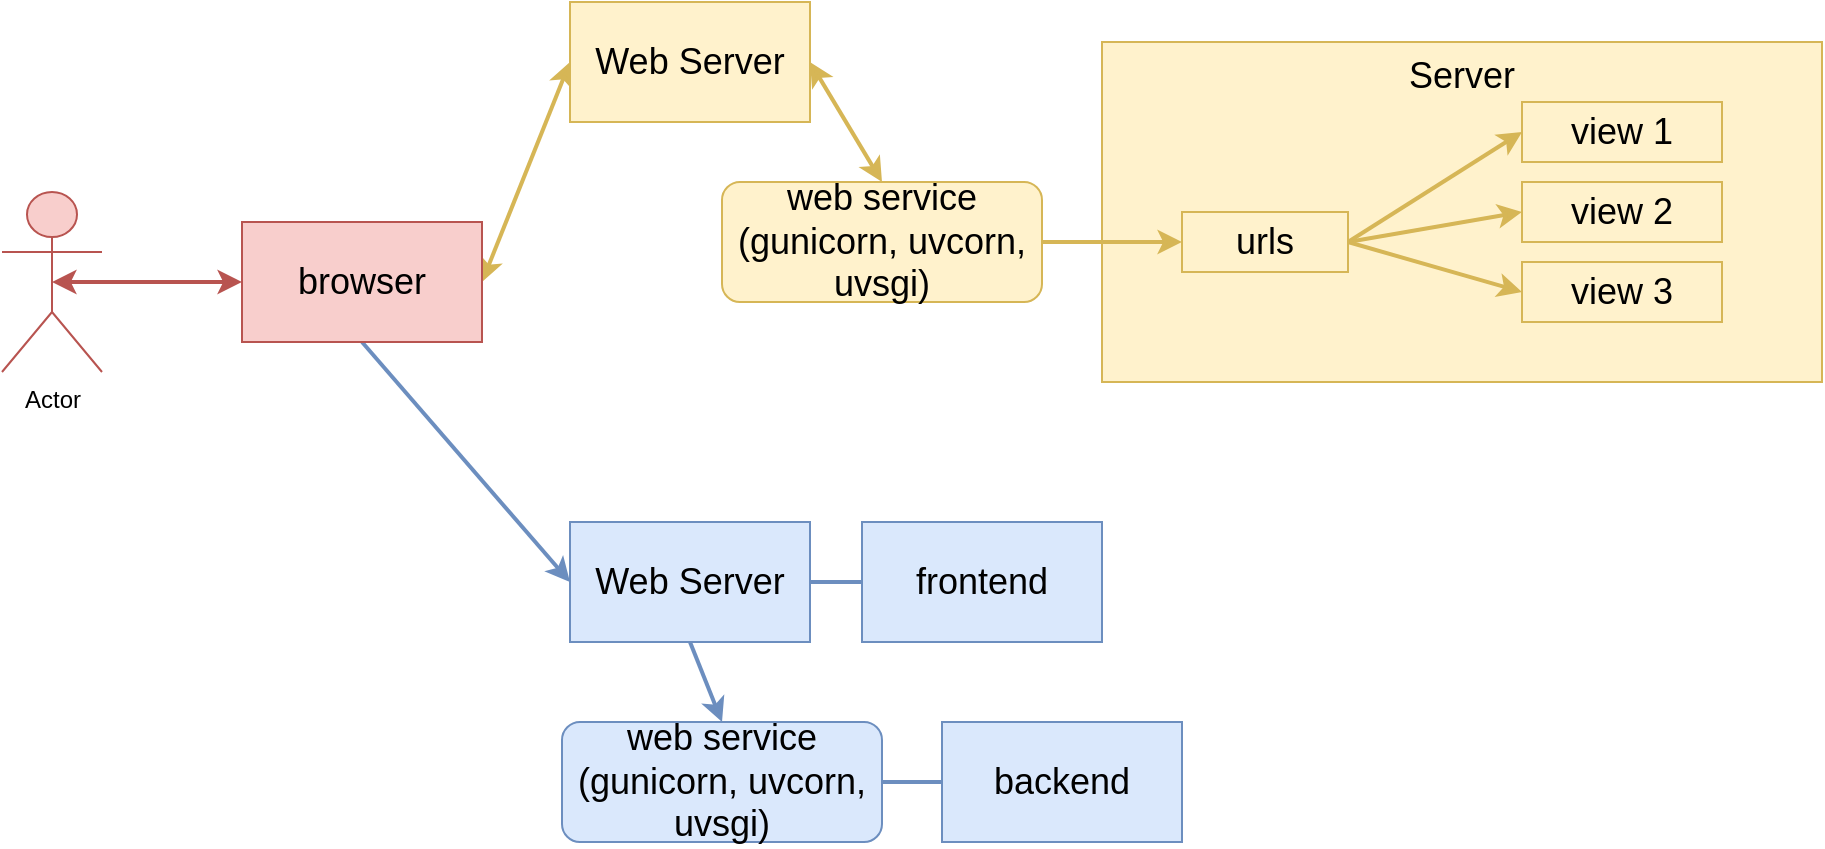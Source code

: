 <mxfile version="13.7.9" type="device" pages="2"><diagram id="U-S6fQeejitZmvB1tBCj" name="Page-1"><mxGraphModel dx="946" dy="672" grid="1" gridSize="10" guides="1" tooltips="1" connect="1" arrows="1" fold="1" page="1" pageScale="1" pageWidth="827" pageHeight="1169" math="0" shadow="0"><root><mxCell id="0"/><mxCell id="1" parent="0"/><mxCell id="vmwh65d02jAyTMumzaUt-4" style="rounded=0;orthogonalLoop=1;jettySize=auto;html=1;exitX=0.5;exitY=0.5;exitDx=0;exitDy=0;exitPerimeter=0;entryX=0;entryY=0.5;entryDx=0;entryDy=0;fontSize=18;strokeWidth=2;startArrow=classic;startFill=1;fillColor=#f8cecc;strokeColor=#b85450;" edge="1" parent="1" source="vmwh65d02jAyTMumzaUt-1" target="vmwh65d02jAyTMumzaUt-3"><mxGeometry relative="1" as="geometry"/></mxCell><mxCell id="vmwh65d02jAyTMumzaUt-1" value="Actor" style="shape=umlActor;verticalLabelPosition=bottom;verticalAlign=top;html=1;outlineConnect=0;fillColor=#f8cecc;strokeColor=#b85450;" vertex="1" parent="1"><mxGeometry x="70" y="145" width="50" height="90" as="geometry"/></mxCell><mxCell id="vmwh65d02jAyTMumzaUt-2" value="Server" style="rounded=0;whiteSpace=wrap;html=1;fontSize=18;verticalAlign=top;fillColor=#fff2cc;strokeColor=#d6b656;" vertex="1" parent="1"><mxGeometry x="620" y="70" width="360" height="170" as="geometry"/></mxCell><mxCell id="vmwh65d02jAyTMumzaUt-6" style="edgeStyle=none;rounded=0;orthogonalLoop=1;jettySize=auto;html=1;exitX=1;exitY=0.5;exitDx=0;exitDy=0;entryX=0;entryY=0.5;entryDx=0;entryDy=0;strokeWidth=2;fontSize=18;startArrow=classic;startFill=1;fillColor=#fff2cc;strokeColor=#d6b656;" edge="1" parent="1" source="vmwh65d02jAyTMumzaUt-3" target="vmwh65d02jAyTMumzaUt-5"><mxGeometry relative="1" as="geometry"/></mxCell><mxCell id="vmwh65d02jAyTMumzaUt-19" style="edgeStyle=none;rounded=0;orthogonalLoop=1;jettySize=auto;html=1;exitX=0.5;exitY=1;exitDx=0;exitDy=0;entryX=0;entryY=0.5;entryDx=0;entryDy=0;startArrow=none;startFill=0;endArrow=classic;endFill=1;strokeWidth=2;fontSize=18;fillColor=#dae8fc;strokeColor=#6c8ebf;" edge="1" parent="1" source="vmwh65d02jAyTMumzaUt-3" target="vmwh65d02jAyTMumzaUt-18"><mxGeometry relative="1" as="geometry"/></mxCell><mxCell id="vmwh65d02jAyTMumzaUt-3" value="browser" style="rounded=0;whiteSpace=wrap;html=1;fontSize=18;fillColor=#f8cecc;strokeColor=#b85450;" vertex="1" parent="1"><mxGeometry x="190" y="160" width="120" height="60" as="geometry"/></mxCell><mxCell id="vmwh65d02jAyTMumzaUt-7" style="edgeStyle=none;rounded=0;orthogonalLoop=1;jettySize=auto;html=1;exitX=1;exitY=0.5;exitDx=0;exitDy=0;strokeWidth=2;fontSize=18;entryX=0.5;entryY=0;entryDx=0;entryDy=0;startArrow=classic;startFill=1;fillColor=#fff2cc;strokeColor=#d6b656;" edge="1" parent="1" source="vmwh65d02jAyTMumzaUt-5" target="vmwh65d02jAyTMumzaUt-8"><mxGeometry relative="1" as="geometry"><mxPoint x="580" y="90" as="targetPoint"/></mxGeometry></mxCell><mxCell id="vmwh65d02jAyTMumzaUt-5" value="Web Server" style="rounded=0;whiteSpace=wrap;html=1;fontSize=18;fillColor=#fff2cc;strokeColor=#d6b656;" vertex="1" parent="1"><mxGeometry x="354" y="50" width="120" height="60" as="geometry"/></mxCell><mxCell id="vmwh65d02jAyTMumzaUt-14" style="edgeStyle=none;rounded=0;orthogonalLoop=1;jettySize=auto;html=1;exitX=1;exitY=0.5;exitDx=0;exitDy=0;entryX=0;entryY=0.5;entryDx=0;entryDy=0;startArrow=none;startFill=0;endArrow=classic;endFill=1;strokeWidth=2;fontSize=18;fillColor=#fff2cc;strokeColor=#d6b656;" edge="1" parent="1" source="vmwh65d02jAyTMumzaUt-8" target="vmwh65d02jAyTMumzaUt-10"><mxGeometry relative="1" as="geometry"/></mxCell><mxCell id="vmwh65d02jAyTMumzaUt-8" value="web service&lt;br&gt;(gunicorn, uvcorn, uvsgi)" style="rounded=1;whiteSpace=wrap;html=1;fontSize=18;fillColor=#fff2cc;strokeColor=#d6b656;" vertex="1" parent="1"><mxGeometry x="430" y="140" width="160" height="60" as="geometry"/></mxCell><mxCell id="vmwh65d02jAyTMumzaUt-15" style="edgeStyle=none;rounded=0;orthogonalLoop=1;jettySize=auto;html=1;exitX=1;exitY=0.5;exitDx=0;exitDy=0;entryX=0;entryY=0.5;entryDx=0;entryDy=0;startArrow=none;startFill=0;endArrow=classic;endFill=1;strokeWidth=2;fontSize=18;fillColor=#fff2cc;strokeColor=#d6b656;" edge="1" parent="1" source="vmwh65d02jAyTMumzaUt-10" target="vmwh65d02jAyTMumzaUt-11"><mxGeometry relative="1" as="geometry"/></mxCell><mxCell id="vmwh65d02jAyTMumzaUt-16" style="edgeStyle=none;rounded=0;orthogonalLoop=1;jettySize=auto;html=1;exitX=1;exitY=0.5;exitDx=0;exitDy=0;entryX=0;entryY=0.5;entryDx=0;entryDy=0;startArrow=none;startFill=0;endArrow=classic;endFill=1;strokeWidth=2;fontSize=18;fillColor=#fff2cc;strokeColor=#d6b656;" edge="1" parent="1" source="vmwh65d02jAyTMumzaUt-10" target="vmwh65d02jAyTMumzaUt-12"><mxGeometry relative="1" as="geometry"/></mxCell><mxCell id="vmwh65d02jAyTMumzaUt-17" style="edgeStyle=none;rounded=0;orthogonalLoop=1;jettySize=auto;html=1;exitX=1;exitY=0.5;exitDx=0;exitDy=0;entryX=0;entryY=0.5;entryDx=0;entryDy=0;startArrow=none;startFill=0;endArrow=classic;endFill=1;strokeWidth=2;fontSize=18;fillColor=#fff2cc;strokeColor=#d6b656;" edge="1" parent="1" source="vmwh65d02jAyTMumzaUt-10" target="vmwh65d02jAyTMumzaUt-13"><mxGeometry relative="1" as="geometry"/></mxCell><mxCell id="vmwh65d02jAyTMumzaUt-10" value="urls" style="rounded=0;whiteSpace=wrap;html=1;fontSize=18;fillColor=#fff2cc;strokeColor=#d6b656;" vertex="1" parent="1"><mxGeometry x="660" y="155" width="83" height="30" as="geometry"/></mxCell><mxCell id="vmwh65d02jAyTMumzaUt-11" value="view 1" style="rounded=0;whiteSpace=wrap;html=1;fontSize=18;fillColor=#fff2cc;strokeColor=#d6b656;" vertex="1" parent="1"><mxGeometry x="830" y="100" width="100" height="30" as="geometry"/></mxCell><mxCell id="vmwh65d02jAyTMumzaUt-12" value="view 2" style="rounded=0;whiteSpace=wrap;html=1;fontSize=18;fillColor=#fff2cc;strokeColor=#d6b656;" vertex="1" parent="1"><mxGeometry x="830" y="140" width="100" height="30" as="geometry"/></mxCell><mxCell id="vmwh65d02jAyTMumzaUt-13" value="view 3" style="rounded=0;whiteSpace=wrap;html=1;fontSize=18;fillColor=#fff2cc;strokeColor=#d6b656;" vertex="1" parent="1"><mxGeometry x="830" y="180" width="100" height="30" as="geometry"/></mxCell><mxCell id="vmwh65d02jAyTMumzaUt-21" style="edgeStyle=none;rounded=0;orthogonalLoop=1;jettySize=auto;html=1;exitX=1;exitY=0.5;exitDx=0;exitDy=0;entryX=0;entryY=0.5;entryDx=0;entryDy=0;startArrow=none;startFill=0;endArrow=none;endFill=0;strokeWidth=2;fontSize=18;fillColor=#dae8fc;strokeColor=#6c8ebf;" edge="1" parent="1" source="vmwh65d02jAyTMumzaUt-18" target="vmwh65d02jAyTMumzaUt-20"><mxGeometry relative="1" as="geometry"/></mxCell><mxCell id="vmwh65d02jAyTMumzaUt-23" style="edgeStyle=none;rounded=0;orthogonalLoop=1;jettySize=auto;html=1;exitX=0.5;exitY=1;exitDx=0;exitDy=0;entryX=0.5;entryY=0;entryDx=0;entryDy=0;startArrow=none;startFill=0;endArrow=classic;endFill=1;strokeWidth=2;fontSize=18;fillColor=#dae8fc;strokeColor=#6c8ebf;" edge="1" parent="1" source="vmwh65d02jAyTMumzaUt-18" target="vmwh65d02jAyTMumzaUt-22"><mxGeometry relative="1" as="geometry"/></mxCell><mxCell id="vmwh65d02jAyTMumzaUt-18" value="Web Server" style="rounded=0;whiteSpace=wrap;html=1;fontSize=18;fillColor=#dae8fc;strokeColor=#6c8ebf;" vertex="1" parent="1"><mxGeometry x="354" y="310" width="120" height="60" as="geometry"/></mxCell><mxCell id="vmwh65d02jAyTMumzaUt-20" value="frontend" style="rounded=0;whiteSpace=wrap;html=1;fontSize=18;fillColor=#dae8fc;strokeColor=#6c8ebf;" vertex="1" parent="1"><mxGeometry x="500" y="310" width="120" height="60" as="geometry"/></mxCell><mxCell id="vmwh65d02jAyTMumzaUt-25" style="edgeStyle=none;rounded=0;orthogonalLoop=1;jettySize=auto;html=1;exitX=1;exitY=0.5;exitDx=0;exitDy=0;entryX=0;entryY=0.5;entryDx=0;entryDy=0;startArrow=none;startFill=0;endArrow=none;endFill=0;strokeWidth=2;fontSize=18;fillColor=#dae8fc;strokeColor=#6c8ebf;" edge="1" parent="1" source="vmwh65d02jAyTMumzaUt-22" target="vmwh65d02jAyTMumzaUt-24"><mxGeometry relative="1" as="geometry"/></mxCell><mxCell id="vmwh65d02jAyTMumzaUt-22" value="web service&lt;br&gt;(gunicorn, uvcorn, uvsgi)" style="rounded=1;whiteSpace=wrap;html=1;fontSize=18;fillColor=#dae8fc;strokeColor=#6c8ebf;" vertex="1" parent="1"><mxGeometry x="350" y="410" width="160" height="60" as="geometry"/></mxCell><mxCell id="vmwh65d02jAyTMumzaUt-24" value="backend" style="rounded=0;whiteSpace=wrap;html=1;fontSize=18;fillColor=#dae8fc;strokeColor=#6c8ebf;" vertex="1" parent="1"><mxGeometry x="540" y="410" width="120" height="60" as="geometry"/></mxCell></root></mxGraphModel></diagram><diagram id="rTcqhED26qdEWwaJsRBJ" name="design"><mxGraphModel dx="946" dy="672" grid="1" gridSize="10" guides="1" tooltips="1" connect="1" arrows="1" fold="1" page="1" pageScale="1" pageWidth="827" pageHeight="1169" math="0" shadow="0"><root><mxCell id="1zD3VRBWJFAxYLIo90Nj-0"/><mxCell id="1zD3VRBWJFAxYLIo90Nj-1" parent="1zD3VRBWJFAxYLIo90Nj-0"/><mxCell id="1zD3VRBWJFAxYLIo90Nj-3" value="Classroom" style="text;html=1;strokeColor=none;fillColor=none;align=center;verticalAlign=middle;whiteSpace=wrap;rounded=0;fontSize=38;fontStyle=5" vertex="1" parent="1zD3VRBWJFAxYLIo90Nj-1"><mxGeometry x="199" y="70" width="110" height="20" as="geometry"/></mxCell><mxCell id="1zD3VRBWJFAxYLIo90Nj-4" value="&lt;b&gt;Students:&lt;/b&gt;&lt;br&gt;&lt;br&gt;- Dan&lt;br&gt;- Sue&lt;br&gt;- Jan" style="text;html=1;fillColor=none;align=left;verticalAlign=middle;whiteSpace=wrap;rounded=0;fontSize=18;strokeColor=#000000;" vertex="1" parent="1zD3VRBWJFAxYLIo90Nj-1"><mxGeometry x="140" y="120" width="120" height="100" as="geometry"/></mxCell><mxCell id="1zD3VRBWJFAxYLIo90Nj-6" value="&lt;b&gt;Subjects:&lt;/b&gt;&lt;br&gt;&lt;br&gt;- Math&lt;br&gt;- Physics&lt;br&gt;- Drawing" style="text;html=1;fillColor=none;align=left;verticalAlign=middle;whiteSpace=wrap;rounded=0;fontSize=18;strokeColor=#000000;" vertex="1" parent="1zD3VRBWJFAxYLIo90Nj-1"><mxGeometry x="260" y="120" width="120" height="100" as="geometry"/></mxCell><mxCell id="1zD3VRBWJFAxYLIo90Nj-8" value="" style="shape=internalStorage;whiteSpace=wrap;html=1;backgroundOutline=1;fontSize=18;align=left;dx=60;dy=40;" vertex="1" parent="1zD3VRBWJFAxYLIo90Nj-1"><mxGeometry x="140" y="220" width="326" height="180" as="geometry"/></mxCell><mxCell id="1zD3VRBWJFAxYLIo90Nj-9" value="Math Physics Drawing" style="text;html=1;strokeColor=none;fillColor=none;align=center;verticalAlign=middle;whiteSpace=wrap;rounded=0;fontSize=18;" vertex="1" parent="1zD3VRBWJFAxYLIo90Nj-1"><mxGeometry x="220" y="230" width="200" height="20" as="geometry"/></mxCell><mxCell id="1zD3VRBWJFAxYLIo90Nj-10" value="&lt;span style=&quot;text-align: left&quot;&gt;Dan&lt;/span&gt;&lt;br style=&quot;text-align: left&quot;&gt;&lt;br style=&quot;text-align: left&quot;&gt;&lt;span style=&quot;text-align: left&quot;&gt;Sue&lt;/span&gt;&lt;br style=&quot;text-align: left&quot;&gt;&lt;br style=&quot;text-align: left&quot;&gt;&lt;span style=&quot;text-align: left&quot;&gt;Jan&lt;/span&gt;" style="text;html=1;strokeColor=none;fillColor=none;align=center;verticalAlign=middle;whiteSpace=wrap;rounded=0;fontSize=18;" vertex="1" parent="1zD3VRBWJFAxYLIo90Nj-1"><mxGeometry x="150" y="320" width="40" height="20" as="geometry"/></mxCell><mxCell id="1zD3VRBWJFAxYLIo90Nj-11" value="1" style="text;html=1;strokeColor=none;fillColor=none;align=center;verticalAlign=middle;whiteSpace=wrap;rounded=0;fontSize=18;" vertex="1" parent="1zD3VRBWJFAxYLIo90Nj-1"><mxGeometry x="220" y="275" width="40" height="20" as="geometry"/></mxCell><mxCell id="1zD3VRBWJFAxYLIo90Nj-12" value="2&lt;span style=&quot;color: rgba(0 , 0 , 0 , 0) ; font-family: monospace ; font-size: 0px&quot;&gt;%3CmxGraphModel%3E%3Croot%3E%3CmxCell%20id%3D%220%22%2F%3E%3CmxCell%20id%3D%221%22%20parent%3D%220%22%2F%3E%3CmxCell%20id%3D%222%22%20value%3D%221%22%20style%3D%22text%3Bhtml%3D1%3BstrokeColor%3Dnone%3BfillColor%3Dnone%3Balign%3Dcenter%3BverticalAlign%3Dmiddle%3BwhiteSpace%3Dwrap%3Brounded%3D0%3BfontSize%3D18%3B%22%20vertex%3D%221%22%20parent%3D%221%22%3E%3CmxGeometry%20x%3D%22230%22%20y%3D%22295%22%20width%3D%2240%22%20height%3D%2220%22%20as%3D%22geometry%22%2F%3E%3C%2FmxCell%3E%3C%2Froot%3E%3C%2FmxGraphModel%3E&lt;/span&gt;" style="text;html=1;strokeColor=none;fillColor=none;align=center;verticalAlign=middle;whiteSpace=wrap;rounded=0;fontSize=18;" vertex="1" parent="1zD3VRBWJFAxYLIo90Nj-1"><mxGeometry x="283" y="275" width="40" height="20" as="geometry"/></mxCell><mxCell id="1zD3VRBWJFAxYLIo90Nj-13" value="3" style="text;html=1;strokeColor=none;fillColor=none;align=center;verticalAlign=middle;whiteSpace=wrap;rounded=0;fontSize=18;" vertex="1" parent="1zD3VRBWJFAxYLIo90Nj-1"><mxGeometry x="360" y="275" width="40" height="20" as="geometry"/></mxCell><mxCell id="1zD3VRBWJFAxYLIo90Nj-15" value="1" style="text;html=1;strokeColor=none;fillColor=none;align=center;verticalAlign=middle;whiteSpace=wrap;rounded=0;fontSize=18;" vertex="1" parent="1zD3VRBWJFAxYLIo90Nj-1"><mxGeometry x="220" y="320" width="40" height="20" as="geometry"/></mxCell><mxCell id="1zD3VRBWJFAxYLIo90Nj-16" value="2&lt;span style=&quot;color: rgba(0 , 0 , 0 , 0) ; font-family: monospace ; font-size: 0px&quot;&gt;%3CmxGraphModel%3E%3Croot%3E%3CmxCell%20id%3D%220%22%2F%3E%3CmxCell%20id%3D%221%22%20parent%3D%220%22%2F%3E%3CmxCell%20id%3D%222%22%20value%3D%221%22%20style%3D%22text%3Bhtml%3D1%3BstrokeColor%3Dnone%3BfillColor%3Dnone%3Balign%3Dcenter%3BverticalAlign%3Dmiddle%3BwhiteSpace%3Dwrap%3Brounded%3D0%3BfontSize%3D18%3B%22%20vertex%3D%221%22%20parent%3D%221%22%3E%3CmxGeometry%20x%3D%22230%22%20y%3D%22295%22%20width%3D%2240%22%20height%3D%2220%22%20as%3D%22geometry%22%2F%3E%3C%2FmxCell%3E%3C%2Froot%3E%3C%2FmxGraphModel%3E&lt;/span&gt;" style="text;html=1;strokeColor=none;fillColor=none;align=center;verticalAlign=middle;whiteSpace=wrap;rounded=0;fontSize=18;" vertex="1" parent="1zD3VRBWJFAxYLIo90Nj-1"><mxGeometry x="283" y="320" width="40" height="20" as="geometry"/></mxCell><mxCell id="1zD3VRBWJFAxYLIo90Nj-17" value="3" style="text;html=1;strokeColor=none;fillColor=none;align=center;verticalAlign=middle;whiteSpace=wrap;rounded=0;fontSize=18;" vertex="1" parent="1zD3VRBWJFAxYLIo90Nj-1"><mxGeometry x="360" y="320" width="40" height="20" as="geometry"/></mxCell><mxCell id="1zD3VRBWJFAxYLIo90Nj-18" value="1" style="text;html=1;strokeColor=none;fillColor=none;align=center;verticalAlign=middle;whiteSpace=wrap;rounded=0;fontSize=18;" vertex="1" parent="1zD3VRBWJFAxYLIo90Nj-1"><mxGeometry x="224" y="370" width="40" height="20" as="geometry"/></mxCell><mxCell id="1zD3VRBWJFAxYLIo90Nj-19" value="2&lt;span style=&quot;color: rgba(0 , 0 , 0 , 0) ; font-family: monospace ; font-size: 0px&quot;&gt;%3CmxGraphModel%3E%3Croot%3E%3CmxCell%20id%3D%220%22%2F%3E%3CmxCell%20id%3D%221%22%20parent%3D%220%22%2F%3E%3CmxCell%20id%3D%222%22%20value%3D%221%22%20style%3D%22text%3Bhtml%3D1%3BstrokeColor%3Dnone%3BfillColor%3Dnone%3Balign%3Dcenter%3BverticalAlign%3Dmiddle%3BwhiteSpace%3Dwrap%3Brounded%3D0%3BfontSize%3D18%3B%22%20vertex%3D%221%22%20parent%3D%221%22%3E%3CmxGeometry%20x%3D%22230%22%20y%3D%22295%22%20width%3D%2240%22%20height%3D%2220%22%20as%3D%22geometry%22%2F%3E%3C%2FmxCell%3E%3C%2Froot%3E%3C%2FmxGraphModel%3E&lt;/span&gt;" style="text;html=1;strokeColor=none;fillColor=none;align=center;verticalAlign=middle;whiteSpace=wrap;rounded=0;fontSize=18;" vertex="1" parent="1zD3VRBWJFAxYLIo90Nj-1"><mxGeometry x="287" y="370" width="40" height="20" as="geometry"/></mxCell><mxCell id="1zD3VRBWJFAxYLIo90Nj-20" value="3" style="text;html=1;strokeColor=none;fillColor=none;align=center;verticalAlign=middle;whiteSpace=wrap;rounded=0;fontSize=18;" vertex="1" parent="1zD3VRBWJFAxYLIo90Nj-1"><mxGeometry x="364" y="370" width="40" height="20" as="geometry"/></mxCell><mxCell id="1zD3VRBWJFAxYLIo90Nj-21" value="" style="rounded=0;whiteSpace=wrap;html=1;fontSize=38;align=left;fillColor=#e1d5e7;strokeColor=#9673a6;" vertex="1" parent="1zD3VRBWJFAxYLIo90Nj-1"><mxGeometry x="140" y="400" width="150" height="130" as="geometry"/></mxCell><mxCell id="1zD3VRBWJFAxYLIo90Nj-22" value="Add student" style="text;html=1;strokeColor=none;fillColor=none;align=center;verticalAlign=middle;whiteSpace=wrap;rounded=0;fontSize=18;" vertex="1" parent="1zD3VRBWJFAxYLIo90Nj-1"><mxGeometry x="143" y="410" width="110" height="20" as="geometry"/></mxCell><mxCell id="1zD3VRBWJFAxYLIo90Nj-23" value="student name:" style="rounded=0;whiteSpace=wrap;html=1;fontSize=18;align=left;fillColor=#dae8fc;strokeColor=#6c8ebf;" vertex="1" parent="1zD3VRBWJFAxYLIo90Nj-1"><mxGeometry x="153" y="450" width="120" height="30" as="geometry"/></mxCell><mxCell id="1zD3VRBWJFAxYLIo90Nj-24" value="Save" style="rounded=1;whiteSpace=wrap;html=1;fontSize=18;align=center;fillColor=#f5f5f5;strokeColor=#666666;fontColor=#333333;" vertex="1" parent="1zD3VRBWJFAxYLIo90Nj-1"><mxGeometry x="155" y="490" width="120" height="30" as="geometry"/></mxCell><mxCell id="1zD3VRBWJFAxYLIo90Nj-29" value="" style="rounded=0;whiteSpace=wrap;html=1;fontSize=38;align=left;fillColor=#e1d5e7;strokeColor=#9673a6;" vertex="1" parent="1zD3VRBWJFAxYLIo90Nj-1"><mxGeometry x="290" y="400" width="150" height="130" as="geometry"/></mxCell><mxCell id="1zD3VRBWJFAxYLIo90Nj-30" value="Add subject" style="text;html=1;strokeColor=none;fillColor=none;align=center;verticalAlign=middle;whiteSpace=wrap;rounded=0;fontSize=18;" vertex="1" parent="1zD3VRBWJFAxYLIo90Nj-1"><mxGeometry x="293" y="410" width="110" height="20" as="geometry"/></mxCell><mxCell id="1zD3VRBWJFAxYLIo90Nj-31" value="subject name:" style="rounded=0;whiteSpace=wrap;html=1;fontSize=18;align=left;fillColor=#dae8fc;strokeColor=#6c8ebf;" vertex="1" parent="1zD3VRBWJFAxYLIo90Nj-1"><mxGeometry x="303" y="450" width="120" height="30" as="geometry"/></mxCell><mxCell id="1zD3VRBWJFAxYLIo90Nj-32" value="Save" style="rounded=1;whiteSpace=wrap;html=1;fontSize=18;align=center;fillColor=#f5f5f5;strokeColor=#666666;fontColor=#333333;" vertex="1" parent="1zD3VRBWJFAxYLIo90Nj-1"><mxGeometry x="305" y="490" width="120" height="30" as="geometry"/></mxCell><mxCell id="1zD3VRBWJFAxYLIo90Nj-34" value="" style="rounded=0;whiteSpace=wrap;html=1;fontSize=38;align=left;fillColor=#e1d5e7;strokeColor=#9673a6;" vertex="1" parent="1zD3VRBWJFAxYLIo90Nj-1"><mxGeometry x="140" y="530" width="150" height="190" as="geometry"/></mxCell><mxCell id="1zD3VRBWJFAxYLIo90Nj-35" value="Set mark" style="text;html=1;strokeColor=none;fillColor=none;align=center;verticalAlign=middle;whiteSpace=wrap;rounded=0;fontSize=18;" vertex="1" parent="1zD3VRBWJFAxYLIo90Nj-1"><mxGeometry x="145" y="530" width="110" height="20" as="geometry"/></mxCell><mxCell id="1zD3VRBWJFAxYLIo90Nj-36" value="student" style="rounded=0;whiteSpace=wrap;html=1;fontSize=18;align=left;fillColor=#fff2cc;strokeColor=#d6b656;" vertex="1" parent="1zD3VRBWJFAxYLIo90Nj-1"><mxGeometry x="153" y="560" width="120" height="30" as="geometry"/></mxCell><mxCell id="1zD3VRBWJFAxYLIo90Nj-37" value="Save" style="rounded=1;whiteSpace=wrap;html=1;fontSize=18;align=center;fillColor=#f5f5f5;strokeColor=#666666;fontColor=#333333;" vertex="1" parent="1zD3VRBWJFAxYLIo90Nj-1"><mxGeometry x="155" y="680" width="120" height="30" as="geometry"/></mxCell><mxCell id="1zD3VRBWJFAxYLIo90Nj-38" value="subject" style="rounded=0;whiteSpace=wrap;html=1;fontSize=18;align=left;fillColor=#fff2cc;strokeColor=#d6b656;" vertex="1" parent="1zD3VRBWJFAxYLIo90Nj-1"><mxGeometry x="153" y="600" width="120" height="30" as="geometry"/></mxCell><mxCell id="1zD3VRBWJFAxYLIo90Nj-39" value="mark" style="rounded=0;whiteSpace=wrap;html=1;fontSize=18;align=left;fillColor=#dae8fc;strokeColor=#6c8ebf;" vertex="1" parent="1zD3VRBWJFAxYLIo90Nj-1"><mxGeometry x="153" y="640" width="120" height="30" as="geometry"/></mxCell></root></mxGraphModel></diagram></mxfile>